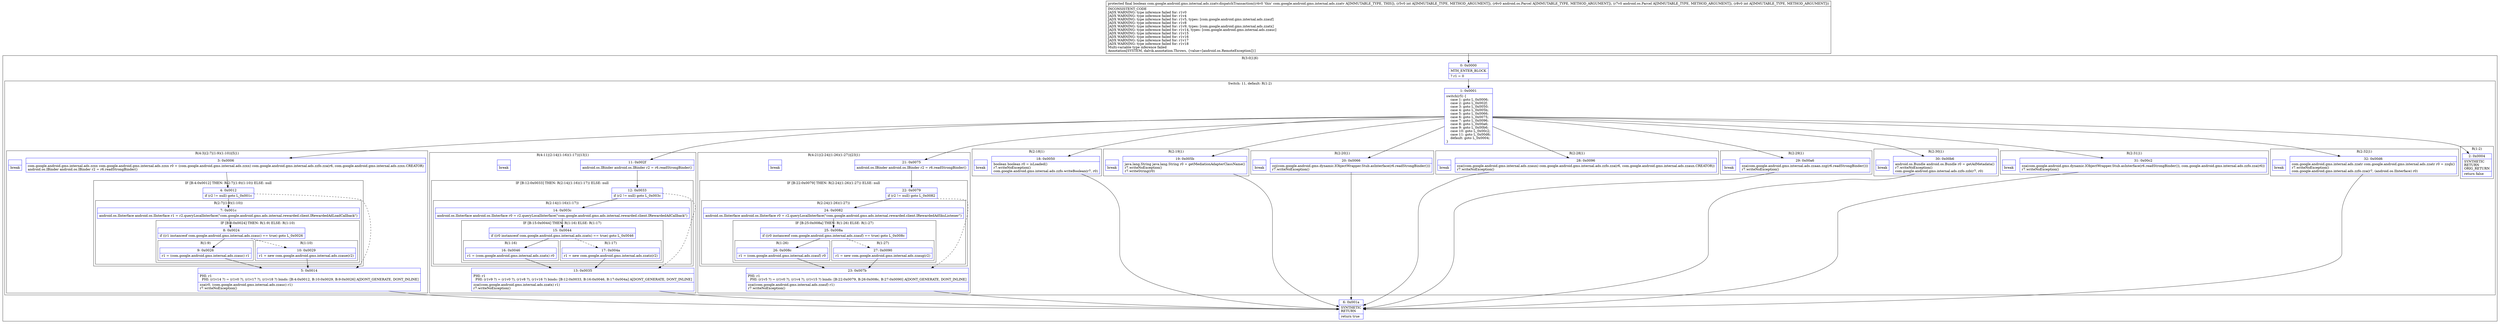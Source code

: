 digraph "CFG forcom.google.android.gms.internal.ads.zzatv.dispatchTransaction(ILandroid\/os\/Parcel;Landroid\/os\/Parcel;I)Z" {
subgraph cluster_Region_974502634 {
label = "R(3:0|1|6)";
node [shape=record,color=blue];
Node_0 [shape=record,label="{0\:\ 0x0000|MTH_ENTER_BLOCK\l|? r1 = 0\l}"];
subgraph cluster_SwitchRegion_657429159 {
label = "Switch: 11, default: R(1:2)";
node [shape=record,color=blue];
Node_1 [shape=record,label="{1\:\ 0x0001|switch(r5) \{\l    case 1: goto L_0x0006;\l    case 2: goto L_0x002f;\l    case 3: goto L_0x0050;\l    case 4: goto L_0x005b;\l    case 5: goto L_0x0066;\l    case 6: goto L_0x0075;\l    case 7: goto L_0x0096;\l    case 8: goto L_0x00a6;\l    case 9: goto L_0x00b6;\l    case 10: goto L_0x00c2;\l    case 11: goto L_0x00d6;\l    default: goto L_0x0004;\l\}\l}"];
subgraph cluster_Region_1949231152 {
label = "R(4:3|(2:7|(1:9)(1:10))|5|1)";
node [shape=record,color=blue];
Node_3 [shape=record,label="{3\:\ 0x0006|com.google.android.gms.internal.ads.zzxx com.google.android.gms.internal.ads.zzxx r0 = (com.google.android.gms.internal.ads.zzxx) com.google.android.gms.internal.ads.zzfo.zza(r6, com.google.android.gms.internal.ads.zzxx.CREATOR)\landroid.os.IBinder android.os.IBinder r2 = r6.readStrongBinder()\l}"];
subgraph cluster_IfRegion_1352221939 {
label = "IF [B:4:0x0012] THEN: R(2:7|(1:9)(1:10)) ELSE: null";
node [shape=record,color=blue];
Node_4 [shape=record,label="{4\:\ 0x0012|if (r2 != null) goto L_0x001c\l}"];
subgraph cluster_Region_1089251896 {
label = "R(2:7|(1:9)(1:10))";
node [shape=record,color=blue];
Node_7 [shape=record,label="{7\:\ 0x001c|android.os.IInterface android.os.IInterface r1 = r2.queryLocalInterface(\"com.google.android.gms.ads.internal.rewarded.client.IRewardedAdLoadCallback\")\l}"];
subgraph cluster_IfRegion_553410730 {
label = "IF [B:8:0x0024] THEN: R(1:9) ELSE: R(1:10)";
node [shape=record,color=blue];
Node_8 [shape=record,label="{8\:\ 0x0024|if ((r1 instanceof com.google.android.gms.internal.ads.zzauc) == true) goto L_0x0026\l}"];
subgraph cluster_Region_1978341299 {
label = "R(1:9)";
node [shape=record,color=blue];
Node_9 [shape=record,label="{9\:\ 0x0026|r1 = (com.google.android.gms.internal.ads.zzauc) r1\l}"];
}
subgraph cluster_Region_417655388 {
label = "R(1:10)";
node [shape=record,color=blue];
Node_10 [shape=record,label="{10\:\ 0x0029|r1 = new com.google.android.gms.internal.ads.zzaue(r2)\l}"];
}
}
}
}
Node_5 [shape=record,label="{5\:\ 0x0014|PHI: r1 \l  PHI: (r1v14 ?) = (r1v0 ?), (r1v17 ?), (r1v18 ?) binds: [B:4:0x0012, B:10:0x0029, B:9:0x0026] A[DONT_GENERATE, DONT_INLINE]\l|zza(r0, (com.google.android.gms.internal.ads.zzauc) r1)\lr7.writeNoException()\l}"];
Node_InsnContainer_460293526 [shape=record,label="{|break\l}"];
}
subgraph cluster_Region_1269255442 {
label = "R(4:11|(2:14|(1:16)(1:17))|13|1)";
node [shape=record,color=blue];
Node_11 [shape=record,label="{11\:\ 0x002f|android.os.IBinder android.os.IBinder r2 = r6.readStrongBinder()\l}"];
subgraph cluster_IfRegion_1244355017 {
label = "IF [B:12:0x0033] THEN: R(2:14|(1:16)(1:17)) ELSE: null";
node [shape=record,color=blue];
Node_12 [shape=record,label="{12\:\ 0x0033|if (r2 != null) goto L_0x003c\l}"];
subgraph cluster_Region_1788959293 {
label = "R(2:14|(1:16)(1:17))";
node [shape=record,color=blue];
Node_14 [shape=record,label="{14\:\ 0x003c|android.os.IInterface android.os.IInterface r0 = r2.queryLocalInterface(\"com.google.android.gms.ads.internal.rewarded.client.IRewardedAdCallback\")\l}"];
subgraph cluster_IfRegion_572434836 {
label = "IF [B:15:0x0044] THEN: R(1:16) ELSE: R(1:17)";
node [shape=record,color=blue];
Node_15 [shape=record,label="{15\:\ 0x0044|if ((r0 instanceof com.google.android.gms.internal.ads.zzatx) == true) goto L_0x0046\l}"];
subgraph cluster_Region_1648485487 {
label = "R(1:16)";
node [shape=record,color=blue];
Node_16 [shape=record,label="{16\:\ 0x0046|r1 = (com.google.android.gms.internal.ads.zzatx) r0\l}"];
}
subgraph cluster_Region_1884630282 {
label = "R(1:17)";
node [shape=record,color=blue];
Node_17 [shape=record,label="{17\:\ 0x004a|r1 = new com.google.android.gms.internal.ads.zzatz(r2)\l}"];
}
}
}
}
Node_13 [shape=record,label="{13\:\ 0x0035|PHI: r1 \l  PHI: (r1v9 ?) = (r1v0 ?), (r1v8 ?), (r1v16 ?) binds: [B:12:0x0033, B:16:0x0046, B:17:0x004a] A[DONT_GENERATE, DONT_INLINE]\l|zza((com.google.android.gms.internal.ads.zzatx) r1)\lr7.writeNoException()\l}"];
Node_InsnContainer_175710627 [shape=record,label="{|break\l}"];
}
subgraph cluster_Region_1351896104 {
label = "R(2:18|1)";
node [shape=record,color=blue];
Node_18 [shape=record,label="{18\:\ 0x0050|boolean boolean r0 = isLoaded()\lr7.writeNoException()\lcom.google.android.gms.internal.ads.zzfo.writeBoolean(r7, r0)\l}"];
Node_InsnContainer_930919022 [shape=record,label="{|break\l}"];
}
subgraph cluster_Region_691808628 {
label = "R(2:19|1)";
node [shape=record,color=blue];
Node_19 [shape=record,label="{19\:\ 0x005b|java.lang.String java.lang.String r0 = getMediationAdapterClassName()\lr7.writeNoException()\lr7.writeString(r0)\l}"];
Node_InsnContainer_1813886092 [shape=record,label="{|break\l}"];
}
subgraph cluster_Region_196726700 {
label = "R(2:20|1)";
node [shape=record,color=blue];
Node_20 [shape=record,label="{20\:\ 0x0066|zzj(com.google.android.gms.dynamic.IObjectWrapper.Stub.asInterface(r6.readStrongBinder()))\lr7.writeNoException()\l}"];
Node_InsnContainer_1208914753 [shape=record,label="{|break\l}"];
}
subgraph cluster_Region_306384685 {
label = "R(4:21|(2:24|(1:26)(1:27))|23|1)";
node [shape=record,color=blue];
Node_21 [shape=record,label="{21\:\ 0x0075|android.os.IBinder android.os.IBinder r2 = r6.readStrongBinder()\l}"];
subgraph cluster_IfRegion_576414026 {
label = "IF [B:22:0x0079] THEN: R(2:24|(1:26)(1:27)) ELSE: null";
node [shape=record,color=blue];
Node_22 [shape=record,label="{22\:\ 0x0079|if (r2 != null) goto L_0x0082\l}"];
subgraph cluster_Region_565666393 {
label = "R(2:24|(1:26)(1:27))";
node [shape=record,color=blue];
Node_24 [shape=record,label="{24\:\ 0x0082|android.os.IInterface android.os.IInterface r0 = r2.queryLocalInterface(\"com.google.android.gms.ads.internal.rewarded.client.IRewardedAdSkuListener\")\l}"];
subgraph cluster_IfRegion_1374566529 {
label = "IF [B:25:0x008a] THEN: R(1:26) ELSE: R(1:27)";
node [shape=record,color=blue];
Node_25 [shape=record,label="{25\:\ 0x008a|if ((r0 instanceof com.google.android.gms.internal.ads.zzauf) == true) goto L_0x008c\l}"];
subgraph cluster_Region_861630540 {
label = "R(1:26)";
node [shape=record,color=blue];
Node_26 [shape=record,label="{26\:\ 0x008c|r1 = (com.google.android.gms.internal.ads.zzauf) r0\l}"];
}
subgraph cluster_Region_1736444410 {
label = "R(1:27)";
node [shape=record,color=blue];
Node_27 [shape=record,label="{27\:\ 0x0090|r1 = new com.google.android.gms.internal.ads.zzaug(r2)\l}"];
}
}
}
}
Node_23 [shape=record,label="{23\:\ 0x007b|PHI: r1 \l  PHI: (r1v5 ?) = (r1v0 ?), (r1v4 ?), (r1v15 ?) binds: [B:22:0x0079, B:26:0x008c, B:27:0x0090] A[DONT_GENERATE, DONT_INLINE]\l|zza((com.google.android.gms.internal.ads.zzauf) r1)\lr7.writeNoException()\l}"];
Node_InsnContainer_447985644 [shape=record,label="{|break\l}"];
}
subgraph cluster_Region_462150114 {
label = "R(2:28|1)";
node [shape=record,color=blue];
Node_28 [shape=record,label="{28\:\ 0x0096|zza((com.google.android.gms.internal.ads.zzaun) com.google.android.gms.internal.ads.zzfo.zza(r6, com.google.android.gms.internal.ads.zzaun.CREATOR))\lr7.writeNoException()\l}"];
Node_InsnContainer_1577755024 [shape=record,label="{|break\l}"];
}
subgraph cluster_Region_1654830475 {
label = "R(2:29|1)";
node [shape=record,color=blue];
Node_29 [shape=record,label="{29\:\ 0x00a6|zza(com.google.android.gms.internal.ads.zzaan.zzg(r6.readStrongBinder()))\lr7.writeNoException()\l}"];
Node_InsnContainer_1697215204 [shape=record,label="{|break\l}"];
}
subgraph cluster_Region_1399155177 {
label = "R(2:30|1)";
node [shape=record,color=blue];
Node_30 [shape=record,label="{30\:\ 0x00b6|android.os.Bundle android.os.Bundle r0 = getAdMetadata()\lr7.writeNoException()\lcom.google.android.gms.internal.ads.zzfo.zzb(r7, r0)\l}"];
Node_InsnContainer_547943274 [shape=record,label="{|break\l}"];
}
subgraph cluster_Region_723894478 {
label = "R(2:31|1)";
node [shape=record,color=blue];
Node_31 [shape=record,label="{31\:\ 0x00c2|zza(com.google.android.gms.dynamic.IObjectWrapper.Stub.asInterface(r6.readStrongBinder()), com.google.android.gms.internal.ads.zzfo.zza(r6))\lr7.writeNoException()\l}"];
Node_InsnContainer_1557931724 [shape=record,label="{|break\l}"];
}
subgraph cluster_Region_1498754953 {
label = "R(2:32|1)";
node [shape=record,color=blue];
Node_32 [shape=record,label="{32\:\ 0x00d6|com.google.android.gms.internal.ads.zzatr com.google.android.gms.internal.ads.zzatr r0 = zzqh()\lr7.writeNoException()\lcom.google.android.gms.internal.ads.zzfo.zza(r7, (android.os.IInterface) r0)\l}"];
Node_InsnContainer_1917637089 [shape=record,label="{|break\l}"];
}
subgraph cluster_Region_362307425 {
label = "R(1:2)";
node [shape=record,color=blue];
Node_2 [shape=record,label="{2\:\ 0x0004|SYNTHETIC\lRETURN\lORIG_RETURN\l|return false\l}"];
}
}
Node_6 [shape=record,label="{6\:\ 0x001a|SYNTHETIC\lRETURN\l|return true\l}"];
}
MethodNode[shape=record,label="{protected final boolean com.google.android.gms.internal.ads.zzatv.dispatchTransaction((r4v0 'this' com.google.android.gms.internal.ads.zzatv A[IMMUTABLE_TYPE, THIS]), (r5v0 int A[IMMUTABLE_TYPE, METHOD_ARGUMENT]), (r6v0 android.os.Parcel A[IMMUTABLE_TYPE, METHOD_ARGUMENT]), (r7v0 android.os.Parcel A[IMMUTABLE_TYPE, METHOD_ARGUMENT]), (r8v0 int A[IMMUTABLE_TYPE, METHOD_ARGUMENT]))  | INCONSISTENT_CODE\lJADX WARNING: type inference failed for: r1v0\lJADX WARNING: type inference failed for: r1v4\lJADX WARNING: type inference failed for: r1v5, types: [com.google.android.gms.internal.ads.zzauf]\lJADX WARNING: type inference failed for: r1v8\lJADX WARNING: type inference failed for: r1v9, types: [com.google.android.gms.internal.ads.zzatx]\lJADX WARNING: type inference failed for: r1v14, types: [com.google.android.gms.internal.ads.zzauc]\lJADX WARNING: type inference failed for: r1v15\lJADX WARNING: type inference failed for: r1v16\lJADX WARNING: type inference failed for: r1v17\lJADX WARNING: type inference failed for: r1v18\lMulti\-variable type inference failed\lAnnotation[SYSTEM, dalvik.annotation.Throws, \{value=[android.os.RemoteException]\}]\l}"];
MethodNode -> Node_0;
Node_0 -> Node_1;
Node_1 -> Node_2;
Node_1 -> Node_3;
Node_1 -> Node_11;
Node_1 -> Node_18;
Node_1 -> Node_19;
Node_1 -> Node_20;
Node_1 -> Node_21;
Node_1 -> Node_28;
Node_1 -> Node_29;
Node_1 -> Node_30;
Node_1 -> Node_31;
Node_1 -> Node_32;
Node_3 -> Node_4;
Node_4 -> Node_5[style=dashed];
Node_4 -> Node_7;
Node_7 -> Node_8;
Node_8 -> Node_9;
Node_8 -> Node_10[style=dashed];
Node_9 -> Node_5;
Node_10 -> Node_5;
Node_5 -> Node_6;
Node_11 -> Node_12;
Node_12 -> Node_13[style=dashed];
Node_12 -> Node_14;
Node_14 -> Node_15;
Node_15 -> Node_16;
Node_15 -> Node_17[style=dashed];
Node_16 -> Node_13;
Node_17 -> Node_13;
Node_13 -> Node_6;
Node_18 -> Node_6;
Node_19 -> Node_6;
Node_20 -> Node_6;
Node_21 -> Node_22;
Node_22 -> Node_23[style=dashed];
Node_22 -> Node_24;
Node_24 -> Node_25;
Node_25 -> Node_26;
Node_25 -> Node_27[style=dashed];
Node_26 -> Node_23;
Node_27 -> Node_23;
Node_23 -> Node_6;
Node_28 -> Node_6;
Node_29 -> Node_6;
Node_30 -> Node_6;
Node_31 -> Node_6;
Node_32 -> Node_6;
}


